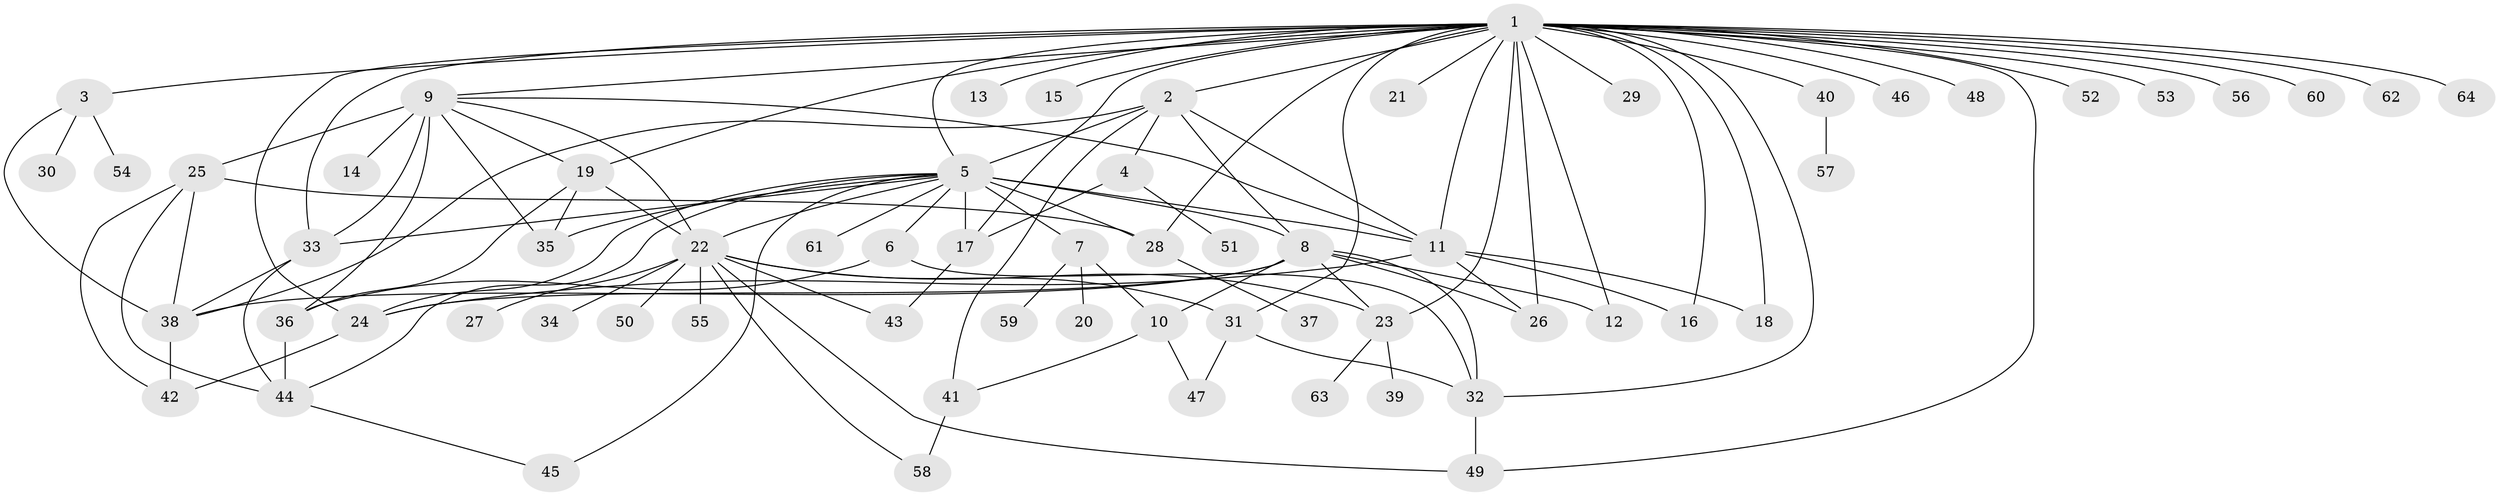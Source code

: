 // original degree distribution, {36: 0.007874015748031496, 6: 0.05511811023622047, 5: 0.047244094488188976, 4: 0.03937007874015748, 26: 0.007874015748031496, 3: 0.08661417322834646, 7: 0.015748031496062992, 13: 0.015748031496062992, 12: 0.007874015748031496, 2: 0.23622047244094488, 1: 0.48031496062992124}
// Generated by graph-tools (version 1.1) at 2025/35/03/09/25 02:35:44]
// undirected, 64 vertices, 112 edges
graph export_dot {
graph [start="1"]
  node [color=gray90,style=filled];
  1;
  2;
  3;
  4;
  5;
  6;
  7;
  8;
  9;
  10;
  11;
  12;
  13;
  14;
  15;
  16;
  17;
  18;
  19;
  20;
  21;
  22;
  23;
  24;
  25;
  26;
  27;
  28;
  29;
  30;
  31;
  32;
  33;
  34;
  35;
  36;
  37;
  38;
  39;
  40;
  41;
  42;
  43;
  44;
  45;
  46;
  47;
  48;
  49;
  50;
  51;
  52;
  53;
  54;
  55;
  56;
  57;
  58;
  59;
  60;
  61;
  62;
  63;
  64;
  1 -- 2 [weight=1.0];
  1 -- 3 [weight=1.0];
  1 -- 5 [weight=1.0];
  1 -- 9 [weight=1.0];
  1 -- 11 [weight=1.0];
  1 -- 12 [weight=1.0];
  1 -- 13 [weight=2.0];
  1 -- 15 [weight=1.0];
  1 -- 16 [weight=1.0];
  1 -- 17 [weight=1.0];
  1 -- 18 [weight=1.0];
  1 -- 19 [weight=1.0];
  1 -- 21 [weight=1.0];
  1 -- 23 [weight=1.0];
  1 -- 24 [weight=1.0];
  1 -- 26 [weight=1.0];
  1 -- 28 [weight=1.0];
  1 -- 29 [weight=1.0];
  1 -- 31 [weight=1.0];
  1 -- 32 [weight=1.0];
  1 -- 33 [weight=1.0];
  1 -- 40 [weight=1.0];
  1 -- 46 [weight=1.0];
  1 -- 48 [weight=1.0];
  1 -- 49 [weight=1.0];
  1 -- 52 [weight=1.0];
  1 -- 53 [weight=1.0];
  1 -- 56 [weight=1.0];
  1 -- 60 [weight=1.0];
  1 -- 62 [weight=1.0];
  1 -- 64 [weight=1.0];
  2 -- 4 [weight=1.0];
  2 -- 5 [weight=1.0];
  2 -- 8 [weight=1.0];
  2 -- 11 [weight=1.0];
  2 -- 38 [weight=1.0];
  2 -- 41 [weight=2.0];
  3 -- 30 [weight=1.0];
  3 -- 38 [weight=1.0];
  3 -- 54 [weight=1.0];
  4 -- 17 [weight=1.0];
  4 -- 51 [weight=1.0];
  5 -- 6 [weight=1.0];
  5 -- 7 [weight=1.0];
  5 -- 8 [weight=1.0];
  5 -- 11 [weight=1.0];
  5 -- 17 [weight=10.0];
  5 -- 22 [weight=1.0];
  5 -- 24 [weight=1.0];
  5 -- 28 [weight=1.0];
  5 -- 33 [weight=1.0];
  5 -- 35 [weight=1.0];
  5 -- 44 [weight=1.0];
  5 -- 45 [weight=1.0];
  5 -- 61 [weight=1.0];
  6 -- 32 [weight=1.0];
  6 -- 36 [weight=2.0];
  7 -- 10 [weight=1.0];
  7 -- 20 [weight=1.0];
  7 -- 59 [weight=1.0];
  8 -- 10 [weight=1.0];
  8 -- 12 [weight=3.0];
  8 -- 23 [weight=1.0];
  8 -- 24 [weight=1.0];
  8 -- 26 [weight=1.0];
  8 -- 32 [weight=1.0];
  8 -- 38 [weight=1.0];
  9 -- 11 [weight=1.0];
  9 -- 14 [weight=1.0];
  9 -- 19 [weight=1.0];
  9 -- 22 [weight=1.0];
  9 -- 25 [weight=4.0];
  9 -- 33 [weight=1.0];
  9 -- 35 [weight=1.0];
  9 -- 36 [weight=1.0];
  10 -- 41 [weight=1.0];
  10 -- 47 [weight=1.0];
  11 -- 16 [weight=4.0];
  11 -- 18 [weight=1.0];
  11 -- 24 [weight=1.0];
  11 -- 26 [weight=1.0];
  17 -- 43 [weight=1.0];
  19 -- 22 [weight=1.0];
  19 -- 35 [weight=1.0];
  19 -- 36 [weight=1.0];
  22 -- 23 [weight=1.0];
  22 -- 27 [weight=1.0];
  22 -- 31 [weight=1.0];
  22 -- 34 [weight=1.0];
  22 -- 43 [weight=1.0];
  22 -- 49 [weight=1.0];
  22 -- 50 [weight=1.0];
  22 -- 55 [weight=1.0];
  22 -- 58 [weight=1.0];
  23 -- 39 [weight=1.0];
  23 -- 63 [weight=1.0];
  24 -- 42 [weight=1.0];
  25 -- 28 [weight=1.0];
  25 -- 38 [weight=1.0];
  25 -- 42 [weight=1.0];
  25 -- 44 [weight=1.0];
  28 -- 37 [weight=2.0];
  31 -- 32 [weight=1.0];
  31 -- 47 [weight=1.0];
  32 -- 49 [weight=1.0];
  33 -- 38 [weight=1.0];
  33 -- 44 [weight=1.0];
  36 -- 44 [weight=1.0];
  38 -- 42 [weight=1.0];
  40 -- 57 [weight=1.0];
  41 -- 58 [weight=1.0];
  44 -- 45 [weight=1.0];
}
